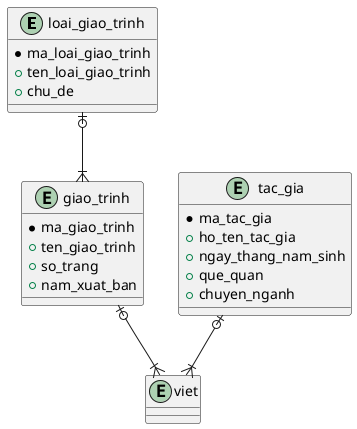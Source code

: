 @startuml

entity "loai_giao_trinh" as loai_giao_trinh {
	* ma_loai_giao_trinh
	+ ten_loai_giao_trinh
	+ chu_de
}

entity "giao_trinh" as giao_trinh {
	* ma_giao_trinh
	+ ten_giao_trinh
	+ so_trang
	+ nam_xuat_ban
}

entity "tac_gia" as tac_gia {
	* ma_tac_gia
	+ ho_ten_tac_gia
	+ ngay_thang_nam_sinh
	+ que_quan
	+ chuyen_nganh
}

entity "viet" as viet {
}

loai_giao_trinh |o--|{ giao_trinh

tac_gia |o--|{ viet

giao_trinh |o--|{ viet

@enduml